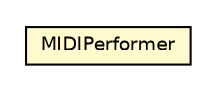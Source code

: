 #!/usr/local/bin/dot
#
# Class diagram 
# Generated by UMLGraph version R5_6-24-gf6e263 (http://www.umlgraph.org/)
#

digraph G {
	edge [fontname="Helvetica",fontsize=10,labelfontname="Helvetica",labelfontsize=10];
	node [fontname="Helvetica",fontsize=10,shape=plaintext];
	nodesep=0.25;
	ranksep=0.5;
	// com.rockhoppertech.music.midi.js.MIDIPerformer
	c5539 [label=<<table title="com.rockhoppertech.music.midi.js.MIDIPerformer" border="0" cellborder="1" cellspacing="0" cellpadding="2" port="p" bgcolor="lemonChiffon" href="./MIDIPerformer.html">
		<tr><td><table border="0" cellspacing="0" cellpadding="1">
<tr><td align="center" balign="center"> MIDIPerformer </td></tr>
		</table></td></tr>
		</table>>, URL="./MIDIPerformer.html", fontname="Helvetica", fontcolor="black", fontsize=9.0];
}

